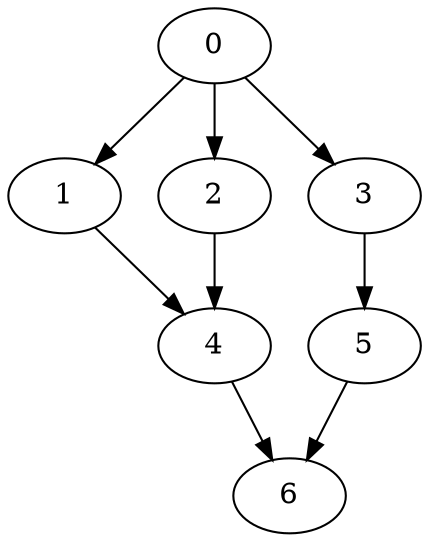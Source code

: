 digraph G {
    4   [Weight=5];
    1   [Weight=2];
    2   [Weight=2];
    3   [Weight=2];
    0   [Weight=4];
    5   [Weight=5];
    6   [Weight=10];
    0 -> 1  [Weight=1];
    0 -> 2  [Weight=1];
    0 -> 3  [Weight=3];
    2 -> 4  [Weight=2];
    1 -> 4  [Weight=1];
    3 -> 5  [Weight=3];
    5 -> 6  [Weight=5];
    4 -> 6  [Weight=4];
}